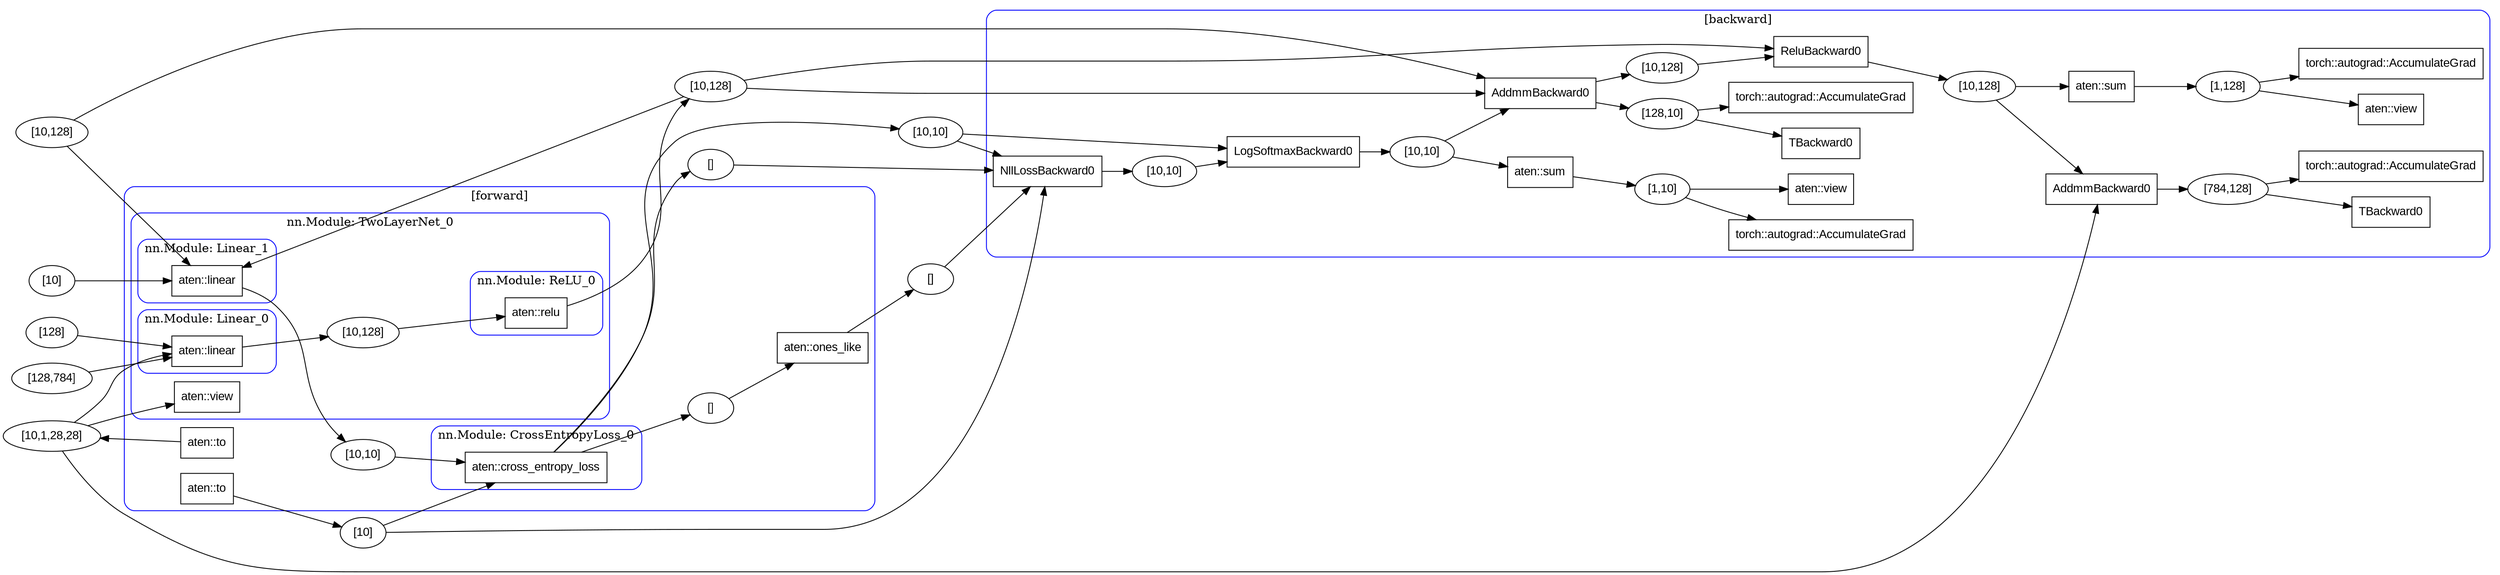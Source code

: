 digraph G {
  rankdir=LR;
  node [fontname="Arial"];
    subgraph cluster_31 {
        label="[forward]";
        style=rounded;
        color=blue;
        "node_1" [label="aten::to", shape=box];
        "node_3" [label="aten::to", shape=box];
        subgraph cluster_4 {
            label="nn.Module: TwoLayerNet_0";
            style=rounded;
            color=blue;
            "node_5" [label="aten::view", shape=box];
            subgraph cluster_6 {
                label="nn.Module: Linear_0";
                style=rounded;
                color=blue;
                "node_7" [label="aten::linear", shape=box];
            }
            subgraph cluster_8 {
                label="nn.Module: ReLU_0";
                style=rounded;
                color=blue;
                "node_9" [label="aten::relu", shape=box];
            }
            subgraph cluster_10 {
                label="nn.Module: Linear_1";
                style=rounded;
                color=blue;
                "node_11" [label="aten::linear", shape=box];
            }
            "tensor_6_0_cuda:0" [label="[10,128]", shape=ellipse];
            "node_7" -> "tensor_6_0_cuda:0";
            "tensor_6_0_cuda:0" -> "node_9";
        }
        subgraph cluster_12 {
            label="nn.Module: CrossEntropyLoss_0";
            style=rounded;
            color=blue;
            "node_13" [label="aten::cross_entropy_loss", shape=box];
        }
        "node_14" [label="aten::ones_like", shape=box];
        "tensor_10_0_cuda:0" [label="[10,10]", shape=ellipse];
        "node_11" -> "tensor_10_0_cuda:0";
        "tensor_10_0_cuda:0" -> "node_13";
        "tensor_12_0_cuda:0" [label="[]", shape=ellipse];
        "node_13" -> "tensor_12_0_cuda:0";
        "tensor_12_0_cuda:0" -> "node_14";
    }
    subgraph cluster_32 {
        label="[backward]";
        style=rounded;
        color=blue;
        "node_15" [label="NllLossBackward0", shape=box];
        "node_16" [label="LogSoftmaxBackward0", shape=box];
        "node_17" [label="AddmmBackward0", shape=box];
        "node_18" [label="aten::sum", shape=box];
        "node_19" [label="aten::view", shape=box];
        "node_20" [label="torch::autograd::AccumulateGrad", shape=box];
        "node_21" [label="TBackward0", shape=box];
        "node_22" [label="torch::autograd::AccumulateGrad", shape=box];
        "node_23" [label="ReluBackward0", shape=box];
        "node_24" [label="AddmmBackward0", shape=box];
        "node_25" [label="aten::sum", shape=box];
        "node_26" [label="aten::view", shape=box];
        "node_27" [label="torch::autograd::AccumulateGrad", shape=box];
        "node_28" [label="TBackward0", shape=box];
        "node_29" [label="torch::autograd::AccumulateGrad", shape=box];
        "tensor_15_0_cuda:0" [label="[10,10]", shape=ellipse];
        "node_15" -> "tensor_15_0_cuda:0";
        "tensor_15_0_cuda:0" -> "node_16";
        "tensor_16_0_cuda:0" [label="[10,10]", shape=ellipse];
        "node_16" -> "tensor_16_0_cuda:0";
        "tensor_16_0_cuda:0" -> "node_17";
        "tensor_16_0_cuda:0" -> "node_18";
        "tensor_17_0_cuda:0" [label="[10,128]", shape=ellipse];
        "node_17" -> "tensor_17_0_cuda:0";
        "tensor_17_0_cuda:0" -> "node_23";
        "tensor_18_0_cuda:0" [label="[128,10]", shape=ellipse];
        "node_17" -> "tensor_18_0_cuda:0";
        "tensor_18_0_cuda:0" -> "node_21";
        "tensor_18_0_cuda:0" -> "node_22";
        "tensor_19_0_cuda:0" [label="[1,10]", shape=ellipse];
        "node_18" -> "tensor_19_0_cuda:0";
        "tensor_19_0_cuda:0" -> "node_19";
        "tensor_19_0_cuda:0" -> "node_20";
        "tensor_20_0_cuda:0" [label="[10,128]", shape=ellipse];
        "node_23" -> "tensor_20_0_cuda:0";
        "tensor_20_0_cuda:0" -> "node_24";
        "tensor_20_0_cuda:0" -> "node_25";
        "tensor_21_0_cuda:0" [label="[784,128]", shape=ellipse];
        "node_24" -> "tensor_21_0_cuda:0";
        "tensor_21_0_cuda:0" -> "node_28";
        "tensor_21_0_cuda:0" -> "node_29";
        "tensor_22_0_cuda:0" [label="[1,128]", shape=ellipse];
        "node_25" -> "tensor_22_0_cuda:0";
        "tensor_22_0_cuda:0" -> "node_26";
        "tensor_22_0_cuda:0" -> "node_27";
    }
    "tensor_1_0_cuda:0" [label="[10,1,28,28]", shape=ellipse];
    "node_1" -> "tensor_1_0_cuda:0";
    "tensor_1_0_cuda:0" -> "node_5";
    "tensor_1_0_cuda:0" -> "node_7";
    "tensor_1_0_cuda:0" -> "node_24";
    "tensor_3_0_cuda:0" [label="[10]", shape=ellipse];
    "node_3" -> "tensor_3_0_cuda:0";
    "tensor_3_0_cuda:0" -> "node_13";
    "tensor_3_0_cuda:0" -> "node_15";
    "tensor_4_0_cuda:0" [label="[128,784]", shape=ellipse];
    "tensor_4_0_cuda:0" -> "node_7";
    "tensor_5_0_cuda:0" [label="[128]", shape=ellipse];
    "tensor_5_0_cuda:0" -> "node_7";
    "tensor_7_0_cuda:0" [label="[10,128]", shape=ellipse];
    "node_9" -> "tensor_7_0_cuda:0";
    "tensor_7_0_cuda:0" -> "node_11";
    "tensor_7_0_cuda:0" -> "node_17";
    "tensor_7_0_cuda:0" -> "node_23";
    "tensor_8_0_cuda:0" [label="[10,128]", shape=ellipse];
    "tensor_8_0_cuda:0" -> "node_11";
    "tensor_8_0_cuda:0" -> "node_17";
    "tensor_9_0_cuda:0" [label="[10]", shape=ellipse];
    "tensor_9_0_cuda:0" -> "node_11";
    "tensor_11_0_cuda:0" [label="[10,10]", shape=ellipse];
    "node_13" -> "tensor_11_0_cuda:0";
    "tensor_11_0_cuda:0" -> "node_15";
    "tensor_11_0_cuda:0" -> "node_16";
    "tensor_13_0_cuda:0" [label="[]", shape=ellipse];
    "node_13" -> "tensor_13_0_cuda:0";
    "tensor_13_0_cuda:0" -> "node_15";
    "tensor_14_0_cuda:0" [label="[]", shape=ellipse];
    "node_14" -> "tensor_14_0_cuda:0";
    "tensor_14_0_cuda:0" -> "node_15";
}